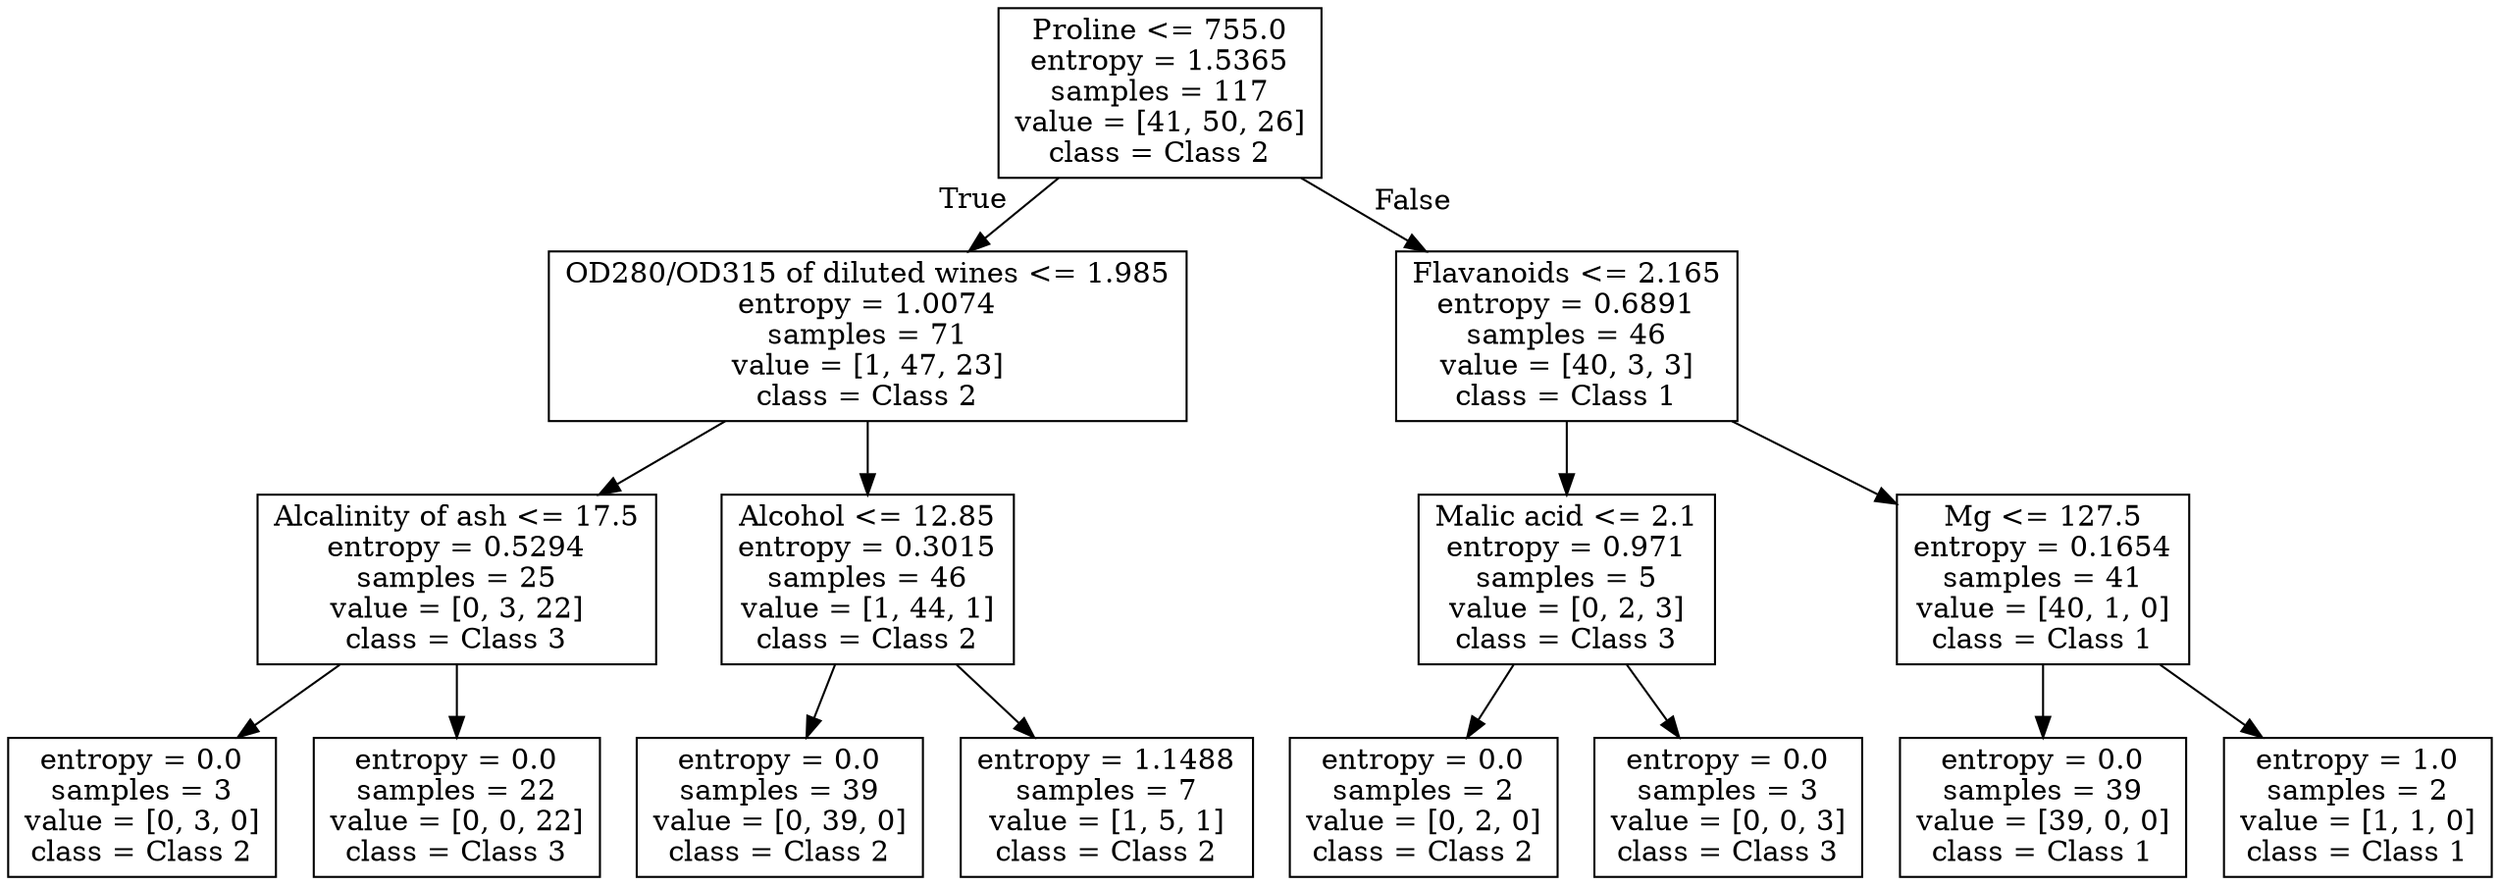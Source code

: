 digraph Tree {
node [shape=box] ;
0 [label="Proline <= 755.0\nentropy = 1.5365\nsamples = 117\nvalue = [41, 50, 26]\nclass = Class 2"] ;
1 [label="OD280/OD315 of diluted wines <= 1.985\nentropy = 1.0074\nsamples = 71\nvalue = [1, 47, 23]\nclass = Class 2"] ;
0 -> 1 [labeldistance=2.5, labelangle=45, headlabel="True"] ;
2 [label="Alcalinity of ash <= 17.5\nentropy = 0.5294\nsamples = 25\nvalue = [0, 3, 22]\nclass = Class 3"] ;
1 -> 2 ;
3 [label="entropy = 0.0\nsamples = 3\nvalue = [0, 3, 0]\nclass = Class 2"] ;
2 -> 3 ;
4 [label="entropy = 0.0\nsamples = 22\nvalue = [0, 0, 22]\nclass = Class 3"] ;
2 -> 4 ;
5 [label="Alcohol <= 12.85\nentropy = 0.3015\nsamples = 46\nvalue = [1, 44, 1]\nclass = Class 2"] ;
1 -> 5 ;
6 [label="entropy = 0.0\nsamples = 39\nvalue = [0, 39, 0]\nclass = Class 2"] ;
5 -> 6 ;
7 [label="entropy = 1.1488\nsamples = 7\nvalue = [1, 5, 1]\nclass = Class 2"] ;
5 -> 7 ;
8 [label="Flavanoids <= 2.165\nentropy = 0.6891\nsamples = 46\nvalue = [40, 3, 3]\nclass = Class 1"] ;
0 -> 8 [labeldistance=2.5, labelangle=-45, headlabel="False"] ;
9 [label="Malic acid <= 2.1\nentropy = 0.971\nsamples = 5\nvalue = [0, 2, 3]\nclass = Class 3"] ;
8 -> 9 ;
10 [label="entropy = 0.0\nsamples = 2\nvalue = [0, 2, 0]\nclass = Class 2"] ;
9 -> 10 ;
11 [label="entropy = 0.0\nsamples = 3\nvalue = [0, 0, 3]\nclass = Class 3"] ;
9 -> 11 ;
12 [label="Mg <= 127.5\nentropy = 0.1654\nsamples = 41\nvalue = [40, 1, 0]\nclass = Class 1"] ;
8 -> 12 ;
13 [label="entropy = 0.0\nsamples = 39\nvalue = [39, 0, 0]\nclass = Class 1"] ;
12 -> 13 ;
14 [label="entropy = 1.0\nsamples = 2\nvalue = [1, 1, 0]\nclass = Class 1"] ;
12 -> 14 ;
}
